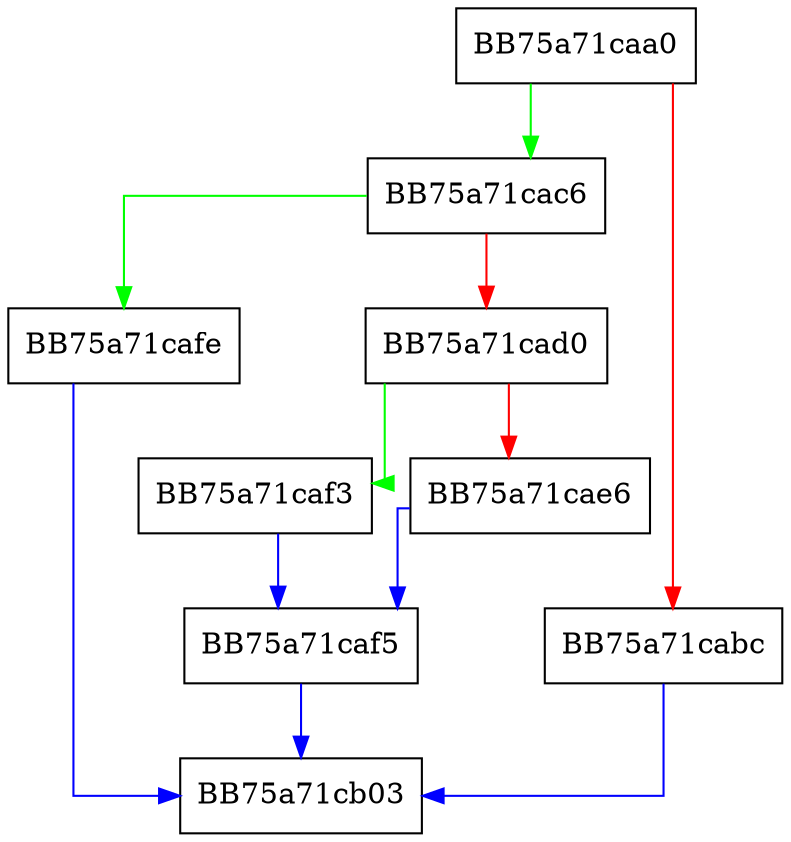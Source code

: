 digraph hstr_give_vinfos_common {
  node [shape="box"];
  graph [splines=ortho];
  BB75a71caa0 -> BB75a71cac6 [color="green"];
  BB75a71caa0 -> BB75a71cabc [color="red"];
  BB75a71cabc -> BB75a71cb03 [color="blue"];
  BB75a71cac6 -> BB75a71cafe [color="green"];
  BB75a71cac6 -> BB75a71cad0 [color="red"];
  BB75a71cad0 -> BB75a71caf3 [color="green"];
  BB75a71cad0 -> BB75a71cae6 [color="red"];
  BB75a71cae6 -> BB75a71caf5 [color="blue"];
  BB75a71caf3 -> BB75a71caf5 [color="blue"];
  BB75a71caf5 -> BB75a71cb03 [color="blue"];
  BB75a71cafe -> BB75a71cb03 [color="blue"];
}